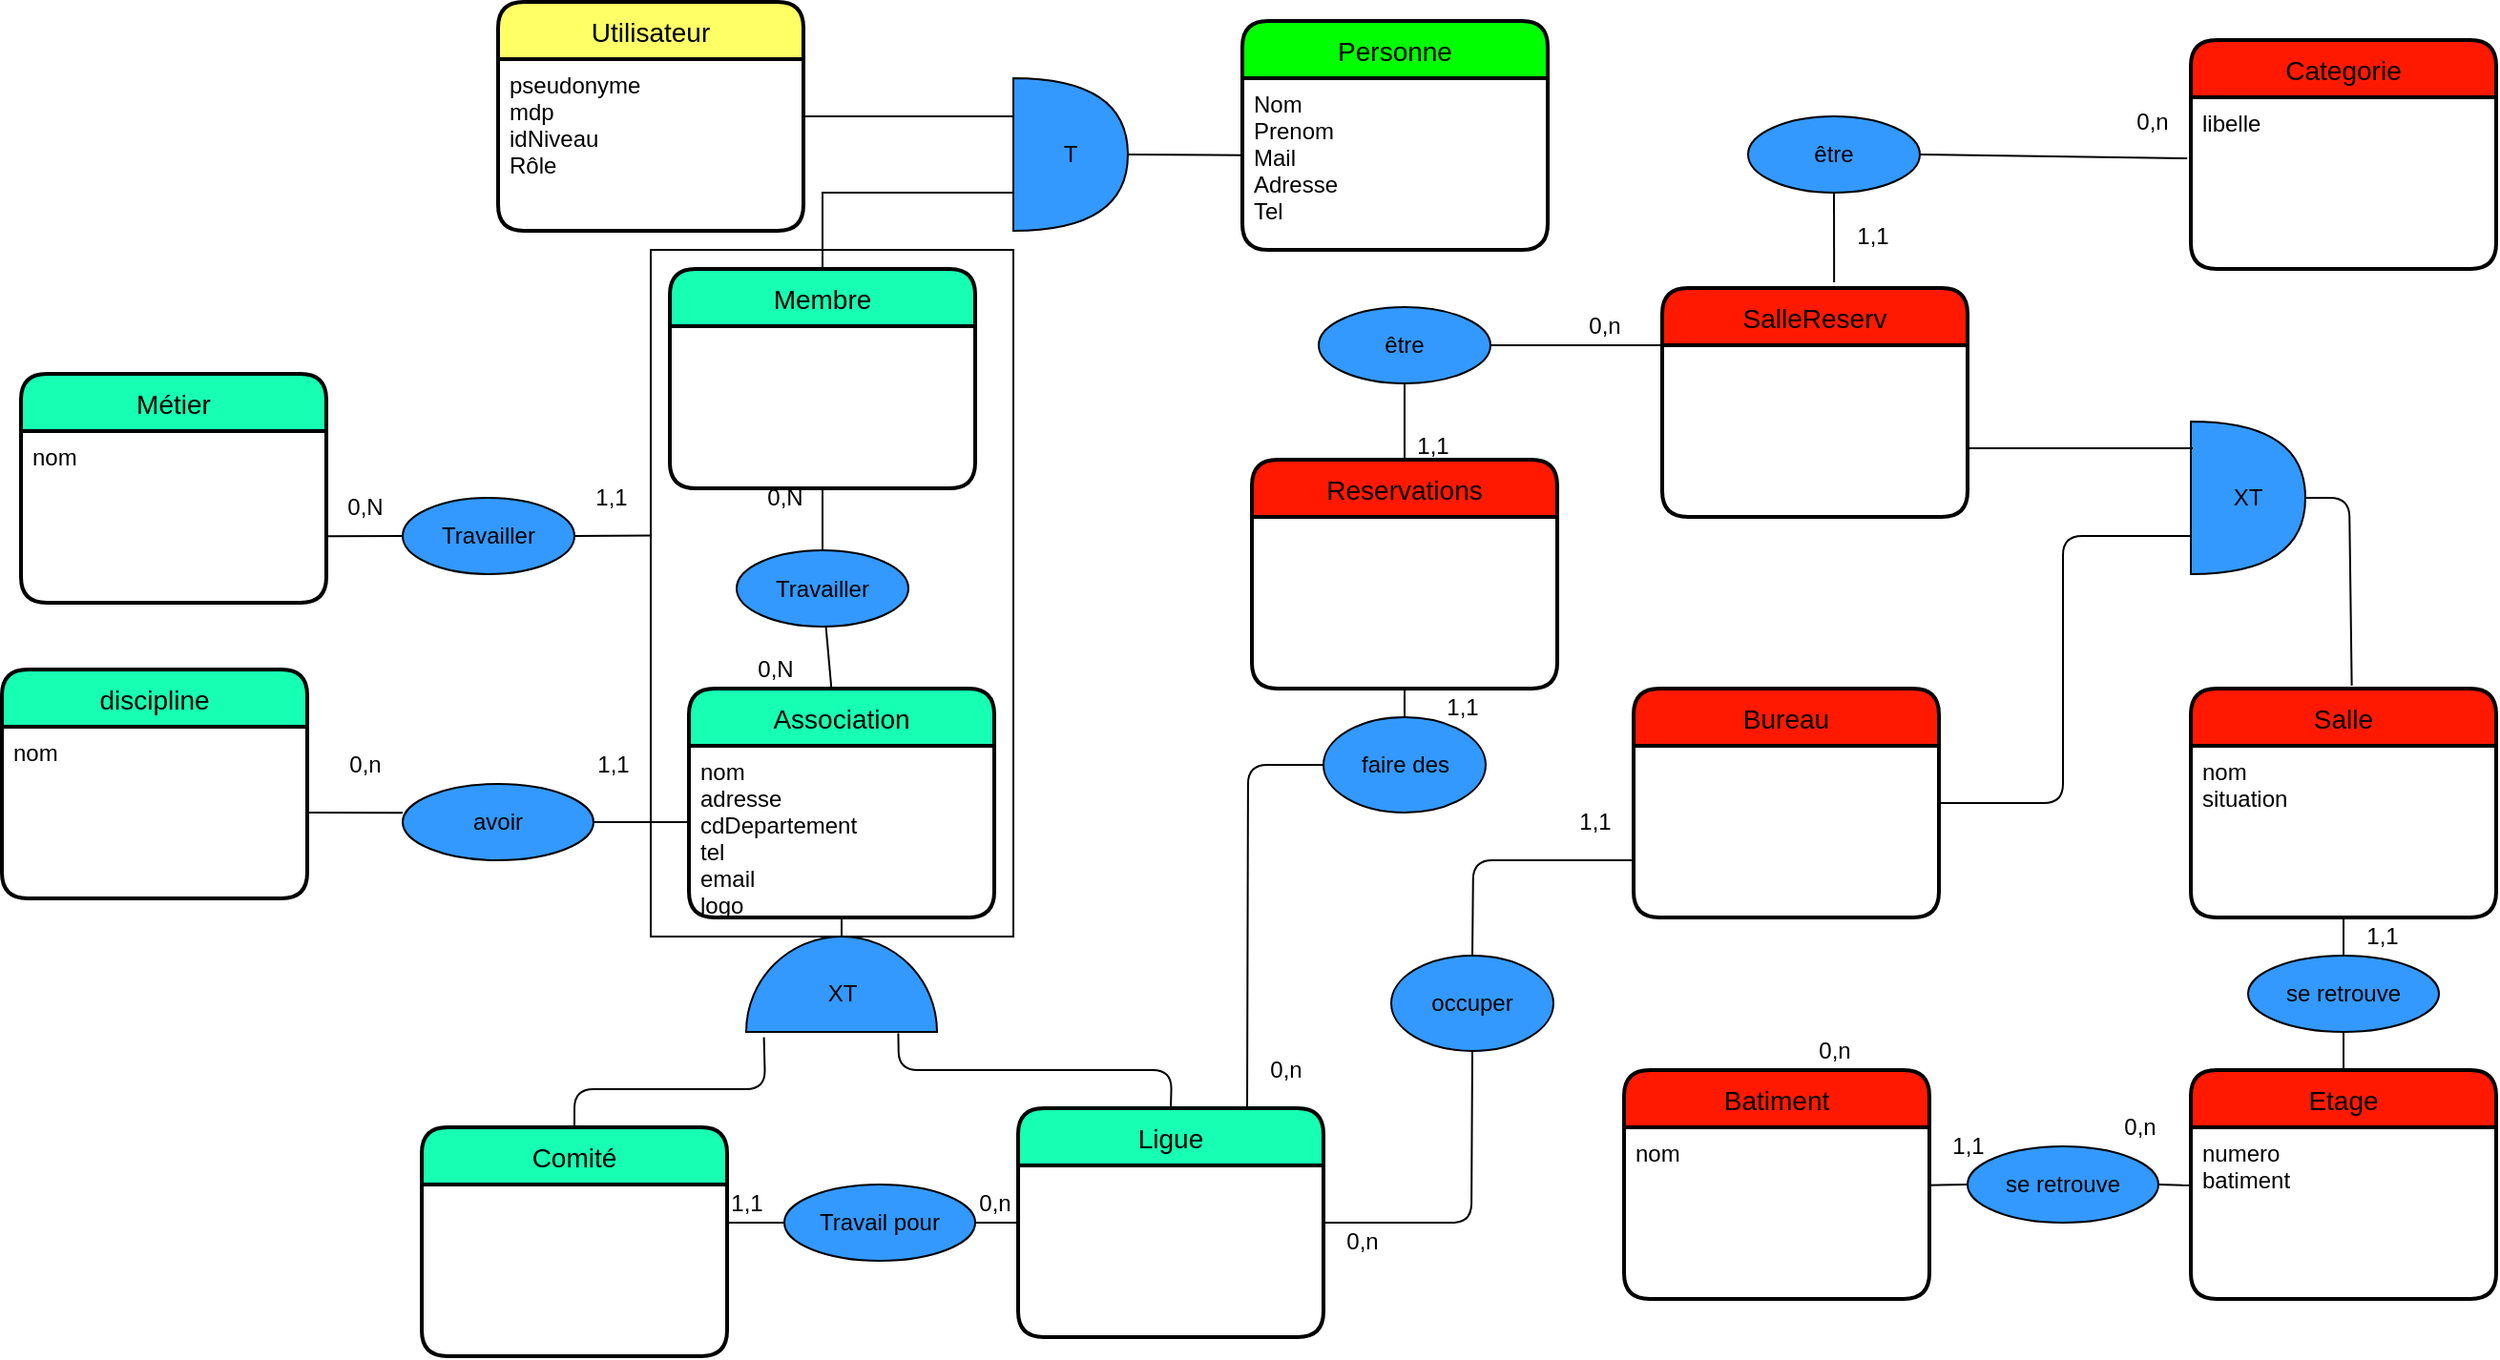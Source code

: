<mxfile version="13.10.6" type="device"><diagram id="V7n5kk11dpD78co5E3PV" name="Page-1"><mxGraphModel dx="3891" dy="2019" grid="1" gridSize="10" guides="1" tooltips="1" connect="1" arrows="1" fold="1" page="1" pageScale="1" pageWidth="827" pageHeight="1169" math="0" shadow="0"><root><mxCell id="0"/><mxCell id="1" parent="0"/><mxCell id="0eNMmCfugUSnc5xGvEBX-1" value="" style="rounded=0;whiteSpace=wrap;html=1;" parent="1" vertex="1"><mxGeometry x="-1300" width="190" height="360" as="geometry"/></mxCell><mxCell id="Yw7Gs3e8zlpv3eEvC_c4-6" value="" style="verticalLabelPosition=bottom;verticalAlign=top;html=1;shape=mxgraph.basic.half_circle;fillColor=#3399FF;rotation=-180;" parent="1" vertex="1"><mxGeometry x="-1250" y="360" width="100" height="50" as="geometry"/></mxCell><mxCell id="Yw7Gs3e8zlpv3eEvC_c4-7" value="XT" style="text;html=1;align=center;verticalAlign=middle;resizable=0;points=[];autosize=1;" parent="1" vertex="1"><mxGeometry x="-1215" y="380" width="30" height="20" as="geometry"/></mxCell><mxCell id="Yw7Gs3e8zlpv3eEvC_c4-13" value="" style="endArrow=none;html=1;exitX=0.5;exitY=0;exitDx=0;exitDy=0;entryX=0.907;entryY=-0.056;entryDx=0;entryDy=0;entryPerimeter=0;" parent="1" source="1LlbHAHdIB8N41ggIBhJ-6" target="Yw7Gs3e8zlpv3eEvC_c4-6" edge="1"><mxGeometry width="50" height="50" relative="1" as="geometry"><mxPoint x="-1200" y="540" as="sourcePoint"/><mxPoint x="-1230" y="520" as="targetPoint"/><Array as="points"><mxPoint x="-1340" y="440"/><mxPoint x="-1240" y="440"/></Array></mxGeometry></mxCell><mxCell id="Yw7Gs3e8zlpv3eEvC_c4-17" value="" style="endArrow=none;html=1;entryX=0.203;entryY=-0.014;entryDx=0;entryDy=0;entryPerimeter=0;exitX=0.5;exitY=0;exitDx=0;exitDy=0;" parent="1" source="Yw7Gs3e8zlpv3eEvC_c4-9" target="Yw7Gs3e8zlpv3eEvC_c4-6" edge="1"><mxGeometry width="50" height="50" relative="1" as="geometry"><mxPoint x="-1280" y="550" as="sourcePoint"/><mxPoint x="-1344" y="490" as="targetPoint"/><Array as="points"><mxPoint x="-1027" y="430"/><mxPoint x="-1170" y="430"/></Array></mxGeometry></mxCell><mxCell id="Yw7Gs3e8zlpv3eEvC_c4-39" value="" style="endArrow=none;html=1;exitX=1;exitY=0.5;exitDx=0;exitDy=0;" parent="1" source="Yw7Gs3e8zlpv3eEvC_c4-38" edge="1"><mxGeometry width="50" height="50" relative="1" as="geometry"><mxPoint x="-1783" y="315" as="sourcePoint"/><mxPoint x="-1280" y="300" as="targetPoint"/></mxGeometry></mxCell><mxCell id="Yw7Gs3e8zlpv3eEvC_c4-64" value="" style="endArrow=none;html=1;exitX=0.5;exitY=1;exitDx=0;exitDy=0;exitPerimeter=0;entryX=0.5;entryY=1;entryDx=0;entryDy=0;" parent="1" source="Yw7Gs3e8zlpv3eEvC_c4-6" target="Yw7Gs3e8zlpv3eEvC_c4-2" edge="1"><mxGeometry width="50" height="50" relative="1" as="geometry"><mxPoint x="-1210" y="375" as="sourcePoint"/><mxPoint x="-1200" y="350" as="targetPoint"/></mxGeometry></mxCell><mxCell id="Yw7Gs3e8zlpv3eEvC_c4-65" value="" style="endArrow=none;html=1;exitX=0.5;exitY=1;exitDx=0;exitDy=0;entryX=0.5;entryY=0;entryDx=0;entryDy=0;" parent="1" source="Yw7Gs3e8zlpv3eEvC_c4-31" target="Yw7Gs3e8zlpv3eEvC_c4-66" edge="1"><mxGeometry width="50" height="50" relative="1" as="geometry"><mxPoint x="-1289.04" y="131.96" as="sourcePoint"/><mxPoint x="-1351" y="118" as="targetPoint"/></mxGeometry></mxCell><mxCell id="Yw7Gs3e8zlpv3eEvC_c4-66" value="Travailler" style="ellipse;whiteSpace=wrap;html=1;align=center;fillColor=#3399FF;" parent="1" vertex="1"><mxGeometry x="-1255" y="157.5" width="90" height="40" as="geometry"/></mxCell><mxCell id="qmh_8KloazA1ys2tvx6o-3" value="0,N" style="text;html=1;align=center;verticalAlign=middle;resizable=0;points=[];autosize=1;" parent="1" vertex="1"><mxGeometry x="-1255" y="210" width="40" height="20" as="geometry"/></mxCell><mxCell id="qmh_8KloazA1ys2tvx6o-4" value="1,1" style="text;html=1;align=center;verticalAlign=middle;resizable=0;points=[];autosize=1;" parent="1" vertex="1"><mxGeometry x="-1340" y="260" width="40" height="20" as="geometry"/></mxCell><mxCell id="qmh_8KloazA1ys2tvx6o-5" value="0,n" style="text;html=1;align=center;verticalAlign=middle;resizable=0;points=[];autosize=1;" parent="1" vertex="1"><mxGeometry x="-1470" y="260" width="40" height="20" as="geometry"/></mxCell><mxCell id="Yw7Gs3e8zlpv3eEvC_c4-38" value="avoir" style="ellipse;whiteSpace=wrap;html=1;align=center;fillColor=#3399FF;" parent="1" vertex="1"><mxGeometry x="-1430" y="280" width="100" height="40" as="geometry"/></mxCell><mxCell id="qmh_8KloazA1ys2tvx6o-6" value="" style="endArrow=none;html=1;exitX=1;exitY=0.5;exitDx=0;exitDy=0;entryX=0;entryY=0.378;entryDx=0;entryDy=0;entryPerimeter=0;" parent="1" source="Yw7Gs3e8zlpv3eEvC_c4-29" target="Yw7Gs3e8zlpv3eEvC_c4-38" edge="1"><mxGeometry width="50" height="50" relative="1" as="geometry"><mxPoint x="-1480" y="295" as="sourcePoint"/><mxPoint x="-1280" y="294.02" as="targetPoint"/></mxGeometry></mxCell><mxCell id="qmh_8KloazA1ys2tvx6o-2" value="0,N" style="text;html=1;align=center;verticalAlign=middle;resizable=0;points=[];autosize=1;" parent="1" vertex="1"><mxGeometry x="-1310" y="130" width="160" as="geometry"/></mxCell><mxCell id="Yw7Gs3e8zlpv3eEvC_c4-28" value="discipline" style="swimlane;childLayout=stackLayout;horizontal=1;startSize=30;horizontalStack=0;rounded=1;fontSize=14;fontStyle=0;strokeWidth=2;resizeParent=0;resizeLast=1;shadow=0;dashed=0;align=center;fillColor=#17FFB2;" parent="1" vertex="1"><mxGeometry x="-1640" y="220" width="160" height="120" as="geometry"/></mxCell><mxCell id="Yw7Gs3e8zlpv3eEvC_c4-29" value="nom" style="align=left;strokeColor=none;fillColor=none;spacingLeft=4;fontSize=12;verticalAlign=top;resizable=0;rotatable=0;part=1;" parent="Yw7Gs3e8zlpv3eEvC_c4-28" vertex="1"><mxGeometry y="30" width="160" height="90" as="geometry"/></mxCell><mxCell id="qmh_8KloazA1ys2tvx6o-23" value="" style="endArrow=none;html=1;entryX=0.5;entryY=1;entryDx=0;entryDy=0;exitX=0.5;exitY=0;exitDx=0;exitDy=0;" parent="1" source="qmh_8KloazA1ys2tvx6o-25" target="qmh_8KloazA1ys2tvx6o-11" edge="1"><mxGeometry width="50" height="50" relative="1" as="geometry"><mxPoint x="-1090" y="400" as="sourcePoint"/><mxPoint x="-1040" y="350" as="targetPoint"/></mxGeometry></mxCell><mxCell id="qmh_8KloazA1ys2tvx6o-10" value="Salle" style="swimlane;childLayout=stackLayout;horizontal=1;startSize=30;horizontalStack=0;rounded=1;fontSize=14;fontStyle=0;strokeWidth=2;resizeParent=0;resizeLast=1;shadow=0;dashed=0;align=center;fillColor=#FF1900;" parent="1" vertex="1"><mxGeometry x="-493" y="230" width="160" height="120" as="geometry"/></mxCell><mxCell id="qmh_8KloazA1ys2tvx6o-11" value="nom&#xA;situation&#xA;" style="align=left;strokeColor=none;fillColor=none;spacingLeft=4;fontSize=12;verticalAlign=top;resizable=0;rotatable=0;part=1;" parent="qmh_8KloazA1ys2tvx6o-10" vertex="1"><mxGeometry y="30" width="160" height="90" as="geometry"/></mxCell><mxCell id="qmh_8KloazA1ys2tvx6o-14" value="Batiment" style="swimlane;childLayout=stackLayout;horizontal=1;startSize=30;horizontalStack=0;rounded=1;fontSize=14;fontStyle=0;strokeWidth=2;resizeParent=0;resizeLast=1;shadow=0;dashed=0;align=center;fillColor=#FF1900;" parent="1" vertex="1"><mxGeometry x="-790" y="430" width="160" height="120" as="geometry"/></mxCell><mxCell id="qmh_8KloazA1ys2tvx6o-15" value="nom" style="align=left;strokeColor=none;fillColor=none;spacingLeft=4;fontSize=12;verticalAlign=top;resizable=0;rotatable=0;part=1;" parent="qmh_8KloazA1ys2tvx6o-14" vertex="1"><mxGeometry y="30" width="160" height="90" as="geometry"/></mxCell><mxCell id="qmh_8KloazA1ys2tvx6o-34" value="1,1" style="text;html=1;align=center;verticalAlign=middle;resizable=0;points=[];autosize=1;" parent="1" vertex="1"><mxGeometry x="-413" y="350" width="40" height="20" as="geometry"/></mxCell><mxCell id="qmh_8KloazA1ys2tvx6o-35" value="0,n" style="text;html=1;align=center;verticalAlign=middle;resizable=0;points=[];autosize=1;" parent="1" vertex="1"><mxGeometry x="-700" y="410" width="40" height="20" as="geometry"/></mxCell><mxCell id="qmh_8KloazA1ys2tvx6o-36" value="1,1" style="text;html=1;align=center;verticalAlign=middle;resizable=0;points=[];autosize=1;" parent="1" vertex="1"><mxGeometry x="-630" y="460" width="40" height="20" as="geometry"/></mxCell><mxCell id="qmh_8KloazA1ys2tvx6o-37" value="0,n" style="text;html=1;align=center;verticalAlign=middle;resizable=0;points=[];autosize=1;" parent="1" vertex="1"><mxGeometry x="-540" y="450" width="40" height="20" as="geometry"/></mxCell><mxCell id="1LlbHAHdIB8N41ggIBhJ-3" value="" style="endArrow=none;html=1;exitX=0;exitY=0.5;exitDx=0;exitDy=0;entryX=1;entryY=0.612;entryDx=0;entryDy=0;entryPerimeter=0;" parent="1" source="1pKwUSqGBoien2G26v-j-2" target="1LlbHAHdIB8N41ggIBhJ-2" edge="1"><mxGeometry width="50" height="50" relative="1" as="geometry"><mxPoint x="-1320" y="420" as="sourcePoint"/><mxPoint x="-1270" y="370" as="targetPoint"/></mxGeometry></mxCell><mxCell id="1LlbHAHdIB8N41ggIBhJ-4" value="0,N" style="text;html=1;align=center;verticalAlign=middle;resizable=0;points=[];autosize=1;" parent="1" vertex="1"><mxGeometry x="-1470" y="125" width="40" height="20" as="geometry"/></mxCell><mxCell id="1LlbHAHdIB8N41ggIBhJ-5" value="" style="endArrow=none;html=1;" parent="1" source="Yw7Gs3e8zlpv3eEvC_c4-1" target="Yw7Gs3e8zlpv3eEvC_c4-66" edge="1"><mxGeometry width="50" height="50" relative="1" as="geometry"><mxPoint x="-1270" y="370" as="sourcePoint"/><mxPoint x="-1220" y="320" as="targetPoint"/></mxGeometry></mxCell><mxCell id="qmh_8KloazA1ys2tvx6o-12" value="Etage" style="swimlane;childLayout=stackLayout;horizontal=1;startSize=30;horizontalStack=0;rounded=1;fontSize=14;fontStyle=0;strokeWidth=2;resizeParent=0;resizeLast=1;shadow=0;dashed=0;align=center;fillColor=#FF1900;" parent="1" vertex="1"><mxGeometry x="-493" y="430" width="160" height="120" as="geometry"/></mxCell><mxCell id="qmh_8KloazA1ys2tvx6o-13" value="numero&#xA;batiment&#xA;" style="align=left;strokeColor=none;fillColor=none;spacingLeft=4;fontSize=12;verticalAlign=top;resizable=0;rotatable=0;part=1;" parent="qmh_8KloazA1ys2tvx6o-12" vertex="1"><mxGeometry y="30" width="160" height="90" as="geometry"/></mxCell><mxCell id="Yw7Gs3e8zlpv3eEvC_c4-1" value="Association" style="swimlane;childLayout=stackLayout;horizontal=1;startSize=30;horizontalStack=0;rounded=1;fontSize=14;fontStyle=0;strokeWidth=2;resizeParent=0;resizeLast=1;shadow=0;dashed=0;align=center;fillColor=#17FFB2;" parent="1" vertex="1"><mxGeometry x="-1280" y="230" width="160" height="120" as="geometry"><mxRectangle x="-1070" y="340" width="100" height="30" as="alternateBounds"/></mxGeometry></mxCell><mxCell id="Yw7Gs3e8zlpv3eEvC_c4-2" value="nom&#xA;adresse&#xA;cdDepartement&#xA;tel&#xA;email&#xA;logo&#xA;" style="align=left;strokeColor=none;fillColor=none;spacingLeft=4;fontSize=12;verticalAlign=top;resizable=0;rotatable=0;part=1;" parent="Yw7Gs3e8zlpv3eEvC_c4-1" vertex="1"><mxGeometry y="30" width="160" height="90" as="geometry"/></mxCell><mxCell id="1LlbHAHdIB8N41ggIBhJ-1" value="Métier" style="swimlane;childLayout=stackLayout;horizontal=1;startSize=30;horizontalStack=0;rounded=1;fontSize=14;fontStyle=0;strokeWidth=2;resizeParent=0;resizeLast=1;shadow=0;dashed=0;align=center;fillColor=#17FFB2;" parent="1" vertex="1"><mxGeometry x="-1630" y="65" width="160" height="120" as="geometry"/></mxCell><mxCell id="1LlbHAHdIB8N41ggIBhJ-2" value="nom" style="align=left;strokeColor=none;fillColor=none;spacingLeft=4;fontSize=12;verticalAlign=top;resizable=0;rotatable=0;part=1;" parent="1LlbHAHdIB8N41ggIBhJ-1" vertex="1"><mxGeometry y="30" width="160" height="90" as="geometry"/></mxCell><mxCell id="1dx14ooPHZ0PgVl7a9QO-11" value="T" style="shape=or;whiteSpace=wrap;html=1;fillColor=#3399FF;rotation=0;" parent="1" vertex="1"><mxGeometry x="-1110" y="-90" width="60" height="80" as="geometry"/></mxCell><mxCell id="1dx14ooPHZ0PgVl7a9QO-21" value="" style="endArrow=none;html=1;rounded=0;entryX=0;entryY=0.25;entryDx=0;entryDy=0;entryPerimeter=0;" parent="1" target="1dx14ooPHZ0PgVl7a9QO-11" edge="1"><mxGeometry relative="1" as="geometry"><mxPoint x="-1219" y="-70" as="sourcePoint"/><mxPoint x="-1430" y="-235" as="targetPoint"/><Array as="points"/></mxGeometry></mxCell><mxCell id="1dx14ooPHZ0PgVl7a9QO-22" value="" style="endArrow=none;html=1;rounded=0;exitX=0;exitY=0.75;exitDx=0;exitDy=0;exitPerimeter=0;entryX=0.5;entryY=0;entryDx=0;entryDy=0;" parent="1" source="1dx14ooPHZ0PgVl7a9QO-11" target="Yw7Gs3e8zlpv3eEvC_c4-31" edge="1"><mxGeometry relative="1" as="geometry"><mxPoint x="-1370" y="-40" as="sourcePoint"/><mxPoint x="-1210" y="-40" as="targetPoint"/><Array as="points"><mxPoint x="-1210" y="-30"/></Array></mxGeometry></mxCell><mxCell id="1dx14ooPHZ0PgVl7a9QO-23" value="" style="endArrow=none;html=1;rounded=0;exitX=1;exitY=0.5;exitDx=0;exitDy=0;exitPerimeter=0;entryX=0;entryY=0.448;entryDx=0;entryDy=0;entryPerimeter=0;" parent="1" source="1dx14ooPHZ0PgVl7a9QO-11" target="1dx14ooPHZ0PgVl7a9QO-20" edge="1"><mxGeometry relative="1" as="geometry"><mxPoint x="-1370" y="-40" as="sourcePoint"/><mxPoint x="-980" y="-50" as="targetPoint"/></mxGeometry></mxCell><mxCell id="1LlbHAHdIB8N41ggIBhJ-6" value="Comité" style="swimlane;childLayout=stackLayout;horizontal=1;startSize=30;horizontalStack=0;rounded=1;fontSize=14;fontStyle=0;strokeWidth=2;resizeParent=0;resizeLast=1;shadow=0;dashed=0;align=center;fillColor=#17FFB2;" parent="1" vertex="1"><mxGeometry x="-1420" y="460" width="160" height="120" as="geometry"/></mxCell><mxCell id="1dx14ooPHZ0PgVl7a9QO-24" value="" style="endArrow=none;html=1;rounded=0;entryX=0;entryY=0.5;entryDx=0;entryDy=0;" parent="1" edge="1" target="Yw7Gs3e8zlpv3eEvC_c4-9"><mxGeometry relative="1" as="geometry"><mxPoint x="-1260" y="510" as="sourcePoint"/><mxPoint x="-1100" y="512.5" as="targetPoint"/></mxGeometry></mxCell><mxCell id="1dx14ooPHZ0PgVl7a9QO-25" value="Travail pour" style="ellipse;whiteSpace=wrap;html=1;align=center;fillColor=#3399FF;" parent="1" vertex="1"><mxGeometry x="-1230" y="490" width="100" height="40" as="geometry"/></mxCell><mxCell id="Yw7Gs3e8zlpv3eEvC_c4-9" value="Ligue" style="swimlane;childLayout=stackLayout;horizontal=1;startSize=30;horizontalStack=0;rounded=1;fontSize=14;fontStyle=0;strokeWidth=2;resizeParent=0;resizeLast=1;shadow=0;dashed=0;align=center;fillColor=#17FFB2;" parent="1" vertex="1"><mxGeometry x="-1107.5" y="450" width="160" height="120" as="geometry"/></mxCell><mxCell id="1dx14ooPHZ0PgVl7a9QO-26" value="1,1" style="text;html=1;align=center;verticalAlign=middle;resizable=0;points=[];autosize=1;" parent="1" vertex="1"><mxGeometry x="-1270" y="490" width="40" height="20" as="geometry"/></mxCell><mxCell id="1dx14ooPHZ0PgVl7a9QO-27" value="0,n" style="text;html=1;align=center;verticalAlign=middle;resizable=0;points=[];autosize=1;" parent="1" vertex="1"><mxGeometry x="-1140" y="490" width="40" height="20" as="geometry"/></mxCell><mxCell id="riGCM--_QY3GAzfJet3a-3" value="Utilisateur" style="swimlane;childLayout=stackLayout;horizontal=1;startSize=30;horizontalStack=0;rounded=1;fontSize=14;fontStyle=0;strokeWidth=2;resizeParent=0;resizeLast=1;shadow=0;dashed=0;align=center;fillColor=#FFFF66;" parent="1" vertex="1"><mxGeometry x="-1380" y="-130" width="160" height="120" as="geometry"/></mxCell><mxCell id="riGCM--_QY3GAzfJet3a-4" value="pseudonyme&#xA;mdp&#xA;idNiveau&#xA;Rôle&#xA;" style="align=left;strokeColor=none;fillColor=none;spacingLeft=4;fontSize=12;verticalAlign=top;resizable=0;rotatable=0;part=1;" parent="riGCM--_QY3GAzfJet3a-3" vertex="1"><mxGeometry y="30" width="160" height="90" as="geometry"/></mxCell><mxCell id="1dx14ooPHZ0PgVl7a9QO-19" value="Personne" style="swimlane;childLayout=stackLayout;horizontal=1;startSize=30;horizontalStack=0;rounded=1;fontSize=14;fontStyle=0;strokeWidth=2;resizeParent=0;resizeLast=1;shadow=0;dashed=0;align=center;fillColor=#00FF00;" parent="1" vertex="1"><mxGeometry x="-990" y="-120" width="160" height="120" as="geometry"/></mxCell><mxCell id="1dx14ooPHZ0PgVl7a9QO-20" value="Nom&#xA;Prenom&#xA;Mail&#xA;Adresse&#xA;Tel&#xA;" style="align=left;strokeColor=none;fillColor=none;spacingLeft=4;fontSize=12;verticalAlign=top;resizable=0;rotatable=0;part=1;" parent="1dx14ooPHZ0PgVl7a9QO-19" vertex="1"><mxGeometry y="30" width="160" height="90" as="geometry"/></mxCell><mxCell id="Yw7Gs3e8zlpv3eEvC_c4-31" value="Membre" style="swimlane;childLayout=stackLayout;horizontal=1;startSize=30;horizontalStack=0;rounded=1;fontSize=14;fontStyle=0;strokeWidth=2;resizeParent=0;resizeLast=1;shadow=0;dashed=0;align=center;fillColor=#17FFB2;" parent="1" vertex="1"><mxGeometry x="-1290" y="10" width="160" height="115" as="geometry"/></mxCell><mxCell id="1pKwUSqGBoien2G26v-j-2" value="Travailler" style="ellipse;whiteSpace=wrap;html=1;align=center;fillColor=#3399FF;" parent="1" vertex="1"><mxGeometry x="-1430" y="130" width="90" height="40" as="geometry"/></mxCell><mxCell id="1pKwUSqGBoien2G26v-j-3" value="1,1" style="text;html=1;align=center;verticalAlign=middle;resizable=0;points=[];autosize=1;" parent="1" vertex="1"><mxGeometry x="-1341" y="120" width="40" height="20" as="geometry"/></mxCell><mxCell id="1pKwUSqGBoien2G26v-j-4" value="" style="endArrow=none;html=1;exitX=1;exitY=0.5;exitDx=0;exitDy=0;entryX=0.003;entryY=0.416;entryDx=0;entryDy=0;entryPerimeter=0;" parent="1" source="1pKwUSqGBoien2G26v-j-2" target="0eNMmCfugUSnc5xGvEBX-1" edge="1"><mxGeometry width="50" height="50" relative="1" as="geometry"><mxPoint x="-1420" y="160" as="sourcePoint"/><mxPoint x="-1457.92" y="164.04" as="targetPoint"/></mxGeometry></mxCell><mxCell id="qmh_8KloazA1ys2tvx6o-26" value="se retrouve" style="ellipse;whiteSpace=wrap;html=1;align=center;fillColor=#3399FF;" parent="1" vertex="1"><mxGeometry x="-610" y="470" width="100" height="40" as="geometry"/></mxCell><mxCell id="St9jToCvtXJKzPoHR6Xf-1" value="" style="endArrow=none;html=1;exitX=0.996;exitY=0.338;exitDx=0;exitDy=0;entryX=0;entryY=0.5;entryDx=0;entryDy=0;exitPerimeter=0;" parent="1" source="qmh_8KloazA1ys2tvx6o-15" target="qmh_8KloazA1ys2tvx6o-26" edge="1"><mxGeometry width="50" height="50" relative="1" as="geometry"><mxPoint x="-500" y="482.5" as="sourcePoint"/><mxPoint x="-630" y="482.5" as="targetPoint"/></mxGeometry></mxCell><mxCell id="St9jToCvtXJKzPoHR6Xf-2" value="" style="shape=or;whiteSpace=wrap;html=1;fillColor=#3399FF;rotation=0;" parent="1" vertex="1"><mxGeometry x="-493" y="90" width="60" height="80" as="geometry"/></mxCell><mxCell id="St9jToCvtXJKzPoHR6Xf-3" value="XT" style="text;html=1;strokeColor=none;fillColor=none;align=center;verticalAlign=middle;whiteSpace=wrap;rounded=0;" parent="1" vertex="1"><mxGeometry x="-483" y="120" width="40" height="20" as="geometry"/></mxCell><mxCell id="St9jToCvtXJKzPoHR6Xf-4" value="" style="endArrow=none;html=1;entryX=1;entryY=0.5;entryDx=0;entryDy=0;entryPerimeter=0;exitX=0.527;exitY=-0.013;exitDx=0;exitDy=0;exitPerimeter=0;" parent="1" source="qmh_8KloazA1ys2tvx6o-10" target="St9jToCvtXJKzPoHR6Xf-2" edge="1"><mxGeometry width="50" height="50" relative="1" as="geometry"><mxPoint x="-770" y="330" as="sourcePoint"/><mxPoint x="-720" y="280" as="targetPoint"/><Array as="points"><mxPoint x="-410" y="130"/></Array></mxGeometry></mxCell><mxCell id="St9jToCvtXJKzPoHR6Xf-5" value="SalleReserv" style="swimlane;childLayout=stackLayout;horizontal=1;startSize=30;horizontalStack=0;rounded=1;fontSize=14;fontStyle=0;strokeWidth=2;resizeParent=0;resizeLast=1;shadow=0;dashed=0;align=center;fillColor=#FF1900;" parent="1" vertex="1"><mxGeometry x="-770" y="20" width="160" height="120" as="geometry"/></mxCell><mxCell id="qmh_8KloazA1ys2tvx6o-25" value="se retrouve" style="ellipse;whiteSpace=wrap;html=1;align=center;fillColor=#3399FF;" parent="1" vertex="1"><mxGeometry x="-463" y="370" width="100" height="40" as="geometry"/></mxCell><mxCell id="St9jToCvtXJKzPoHR6Xf-7" value="" style="endArrow=none;html=1;entryX=0.5;entryY=1;entryDx=0;entryDy=0;exitX=0.5;exitY=0;exitDx=0;exitDy=0;" parent="1" source="qmh_8KloazA1ys2tvx6o-12" target="qmh_8KloazA1ys2tvx6o-25" edge="1"><mxGeometry width="50" height="50" relative="1" as="geometry"><mxPoint x="-413" y="430" as="sourcePoint"/><mxPoint x="-413" y="350" as="targetPoint"/></mxGeometry></mxCell><mxCell id="St9jToCvtXJKzPoHR6Xf-8" value="" style="endArrow=none;html=1;exitX=1;exitY=0.5;exitDx=0;exitDy=0;entryX=-0.006;entryY=0.338;entryDx=0;entryDy=0;entryPerimeter=0;" parent="1" source="qmh_8KloazA1ys2tvx6o-26" target="qmh_8KloazA1ys2tvx6o-13" edge="1"><mxGeometry width="50" height="50" relative="1" as="geometry"><mxPoint x="-870" y="400" as="sourcePoint"/><mxPoint x="-820" y="350" as="targetPoint"/></mxGeometry></mxCell><mxCell id="St9jToCvtXJKzPoHR6Xf-9" value="" style="endArrow=none;html=1;entryX=0.017;entryY=0.175;entryDx=0;entryDy=0;entryPerimeter=0;" parent="1" target="St9jToCvtXJKzPoHR6Xf-2" edge="1"><mxGeometry width="50" height="50" relative="1" as="geometry"><mxPoint x="-610" y="104" as="sourcePoint"/><mxPoint x="-820" y="140" as="targetPoint"/></mxGeometry></mxCell><mxCell id="St9jToCvtXJKzPoHR6Xf-10" value="Bureau" style="swimlane;childLayout=stackLayout;horizontal=1;startSize=30;horizontalStack=0;rounded=1;fontSize=14;fontStyle=0;strokeWidth=2;resizeParent=0;resizeLast=1;shadow=0;dashed=0;align=center;fillColor=#FF1900;" parent="1" vertex="1"><mxGeometry x="-785" y="230" width="160" height="120" as="geometry"/></mxCell><mxCell id="St9jToCvtXJKzPoHR6Xf-11" value="" style="endArrow=none;html=1;entryX=0;entryY=0.75;entryDx=0;entryDy=0;entryPerimeter=0;exitX=1;exitY=0.5;exitDx=0;exitDy=0;" parent="1" source="St9jToCvtXJKzPoHR6Xf-10" target="St9jToCvtXJKzPoHR6Xf-2" edge="1"><mxGeometry width="50" height="50" relative="1" as="geometry"><mxPoint x="-870" y="280" as="sourcePoint"/><mxPoint x="-820" y="230" as="targetPoint"/><Array as="points"><mxPoint x="-560" y="290"/><mxPoint x="-560" y="150"/></Array></mxGeometry></mxCell><mxCell id="St9jToCvtXJKzPoHR6Xf-13" value="Reservations" style="swimlane;childLayout=stackLayout;horizontal=1;startSize=30;horizontalStack=0;rounded=1;fontSize=14;fontStyle=0;strokeWidth=2;resizeParent=0;resizeLast=1;shadow=0;dashed=0;align=center;fillColor=#FF1900;" parent="1" vertex="1"><mxGeometry x="-985" y="110" width="160" height="120" as="geometry"/></mxCell><mxCell id="St9jToCvtXJKzPoHR6Xf-15" value="être" style="ellipse;whiteSpace=wrap;html=1;align=center;fillColor=#3399FF;" parent="1" vertex="1"><mxGeometry x="-950" y="30" width="90" height="40" as="geometry"/></mxCell><mxCell id="St9jToCvtXJKzPoHR6Xf-17" value="" style="endArrow=none;html=1;entryX=0;entryY=0.25;entryDx=0;entryDy=0;exitX=1;exitY=0.5;exitDx=0;exitDy=0;" parent="1" source="St9jToCvtXJKzPoHR6Xf-15" target="St9jToCvtXJKzPoHR6Xf-5" edge="1"><mxGeometry width="50" height="50" relative="1" as="geometry"><mxPoint x="-770" y="280" as="sourcePoint"/><mxPoint x="-720" y="230" as="targetPoint"/></mxGeometry></mxCell><mxCell id="St9jToCvtXJKzPoHR6Xf-19" value="" style="endArrow=none;html=1;entryX=0.5;entryY=0;entryDx=0;entryDy=0;exitX=0.5;exitY=1;exitDx=0;exitDy=0;" parent="1" source="St9jToCvtXJKzPoHR6Xf-15" target="St9jToCvtXJKzPoHR6Xf-13" edge="1"><mxGeometry width="50" height="50" relative="1" as="geometry"><mxPoint x="-850" y="60" as="sourcePoint"/><mxPoint x="-760" y="60" as="targetPoint"/></mxGeometry></mxCell><mxCell id="St9jToCvtXJKzPoHR6Xf-20" value="0,n" style="text;html=1;strokeColor=none;fillColor=none;align=center;verticalAlign=middle;whiteSpace=wrap;rounded=0;" parent="1" vertex="1"><mxGeometry x="-820" y="30" width="40" height="20" as="geometry"/></mxCell><mxCell id="St9jToCvtXJKzPoHR6Xf-21" value="&lt;div&gt;1,1&lt;/div&gt;&lt;div&gt;&lt;br&gt;&lt;/div&gt;" style="text;html=1;strokeColor=none;fillColor=none;align=center;verticalAlign=middle;whiteSpace=wrap;rounded=0;" parent="1" vertex="1"><mxGeometry x="-910" y="100" width="40" height="20" as="geometry"/></mxCell><mxCell id="St9jToCvtXJKzPoHR6Xf-22" value="faire des" style="ellipse;whiteSpace=wrap;html=1;fillColor=#3399FF;" parent="1" vertex="1"><mxGeometry x="-947.5" y="245" width="85" height="50" as="geometry"/></mxCell><mxCell id="St9jToCvtXJKzPoHR6Xf-23" value="" style="endArrow=none;html=1;entryX=0.5;entryY=1;entryDx=0;entryDy=0;exitX=0.5;exitY=0;exitDx=0;exitDy=0;" parent="1" source="St9jToCvtXJKzPoHR6Xf-22" target="St9jToCvtXJKzPoHR6Xf-13" edge="1"><mxGeometry width="50" height="50" relative="1" as="geometry"><mxPoint x="-770" y="330" as="sourcePoint"/><mxPoint x="-720" y="280" as="targetPoint"/></mxGeometry></mxCell><mxCell id="St9jToCvtXJKzPoHR6Xf-24" value="" style="endArrow=none;html=1;exitX=0;exitY=0.5;exitDx=0;exitDy=0;entryX=0.75;entryY=0;entryDx=0;entryDy=0;" parent="1" source="St9jToCvtXJKzPoHR6Xf-22" edge="1" target="Yw7Gs3e8zlpv3eEvC_c4-9"><mxGeometry width="50" height="50" relative="1" as="geometry"><mxPoint x="-895" y="265" as="sourcePoint"/><mxPoint x="-1119" y="270" as="targetPoint"/><Array as="points"><mxPoint x="-987" y="270"/></Array></mxGeometry></mxCell><mxCell id="St9jToCvtXJKzPoHR6Xf-26" value="occuper" style="ellipse;whiteSpace=wrap;html=1;fillColor=#3399FF;" parent="1" vertex="1"><mxGeometry x="-912" y="370" width="85" height="50" as="geometry"/></mxCell><mxCell id="St9jToCvtXJKzPoHR6Xf-27" value="" style="endArrow=none;html=1;entryX=0.5;entryY=0;entryDx=0;entryDy=0;exitX=0;exitY=0.75;exitDx=0;exitDy=0;" parent="1" source="St9jToCvtXJKzPoHR6Xf-10" target="St9jToCvtXJKzPoHR6Xf-26" edge="1"><mxGeometry width="50" height="50" relative="1" as="geometry"><mxPoint x="-770" y="320" as="sourcePoint"/><mxPoint x="-1119.04" y="322.01" as="targetPoint"/><Array as="points"><mxPoint x="-869" y="320"/></Array></mxGeometry></mxCell><mxCell id="St9jToCvtXJKzPoHR6Xf-28" value="0,n" style="text;html=1;strokeColor=none;fillColor=none;align=center;verticalAlign=middle;whiteSpace=wrap;rounded=0;" parent="1" vertex="1"><mxGeometry x="-947.5" y="510" width="40" height="20" as="geometry"/></mxCell><mxCell id="St9jToCvtXJKzPoHR6Xf-29" value="1,1" style="text;html=1;align=center;verticalAlign=middle;resizable=0;points=[];autosize=1;" parent="1" vertex="1"><mxGeometry x="-890" y="230" width="30" height="20" as="geometry"/></mxCell><mxCell id="St9jToCvtXJKzPoHR6Xf-30" value="1,1" style="text;html=1;strokeColor=none;fillColor=none;align=center;verticalAlign=middle;whiteSpace=wrap;rounded=0;" parent="1" vertex="1"><mxGeometry x="-825" y="290" width="40" height="20" as="geometry"/></mxCell><mxCell id="St9jToCvtXJKzPoHR6Xf-31" value="0,n" style="text;html=1;strokeColor=none;fillColor=none;align=center;verticalAlign=middle;whiteSpace=wrap;rounded=0;" parent="1" vertex="1"><mxGeometry x="-987.5" y="420" width="40" height="20" as="geometry"/></mxCell><mxCell id="St9jToCvtXJKzPoHR6Xf-37" value="Categorie" style="swimlane;childLayout=stackLayout;horizontal=1;startSize=30;horizontalStack=0;rounded=1;fontSize=14;fontStyle=0;strokeWidth=2;resizeParent=0;resizeLast=1;shadow=0;dashed=0;align=center;fillColor=#FF1900;" parent="1" vertex="1"><mxGeometry x="-493" y="-110" width="160" height="120" as="geometry"/></mxCell><mxCell id="St9jToCvtXJKzPoHR6Xf-38" value="libelle" style="align=left;strokeColor=none;fillColor=none;spacingLeft=4;fontSize=12;verticalAlign=top;resizable=0;rotatable=0;part=1;" parent="St9jToCvtXJKzPoHR6Xf-37" vertex="1"><mxGeometry y="30" width="160" height="90" as="geometry"/></mxCell><mxCell id="St9jToCvtXJKzPoHR6Xf-39" value="être" style="ellipse;whiteSpace=wrap;html=1;align=center;fillColor=#3399FF;" parent="1" vertex="1"><mxGeometry x="-725" y="-70" width="90" height="40" as="geometry"/></mxCell><mxCell id="St9jToCvtXJKzPoHR6Xf-40" value="" style="endArrow=none;html=1;entryX=-0.012;entryY=0.356;entryDx=0;entryDy=0;exitX=1;exitY=0.5;exitDx=0;exitDy=0;entryPerimeter=0;" parent="1" source="St9jToCvtXJKzPoHR6Xf-39" target="St9jToCvtXJKzPoHR6Xf-38" edge="1"><mxGeometry width="50" height="50" relative="1" as="geometry"><mxPoint x="-770" y="160" as="sourcePoint"/><mxPoint x="-720" y="110" as="targetPoint"/></mxGeometry></mxCell><mxCell id="St9jToCvtXJKzPoHR6Xf-41" value="" style="endArrow=none;html=1;entryX=0.563;entryY=-0.025;entryDx=0;entryDy=0;exitX=0.5;exitY=1;exitDx=0;exitDy=0;entryPerimeter=0;" parent="1" source="St9jToCvtXJKzPoHR6Xf-39" target="St9jToCvtXJKzPoHR6Xf-5" edge="1"><mxGeometry width="50" height="50" relative="1" as="geometry"><mxPoint x="-625" y="-40" as="sourcePoint"/><mxPoint x="-484.92" y="-37.96" as="targetPoint"/></mxGeometry></mxCell><mxCell id="St9jToCvtXJKzPoHR6Xf-42" value="&lt;div&gt;0,n&lt;/div&gt;&lt;div&gt;&lt;br&gt;&lt;/div&gt;" style="text;html=1;strokeColor=none;fillColor=none;align=center;verticalAlign=middle;whiteSpace=wrap;rounded=0;" parent="1" vertex="1"><mxGeometry x="-533" y="-70" width="40" height="20" as="geometry"/></mxCell><mxCell id="St9jToCvtXJKzPoHR6Xf-43" value="&lt;div&gt;1,1&lt;/div&gt;&lt;div&gt;&lt;br&gt;&lt;/div&gt;" style="text;html=1;align=center;verticalAlign=middle;resizable=0;points=[];autosize=1;" parent="1" vertex="1"><mxGeometry x="-675" y="-15" width="30" height="30" as="geometry"/></mxCell><mxCell id="ixKQ_ywTz5an8T7yrCfj-1" value="" style="endArrow=none;html=1;entryX=0.5;entryY=1;entryDx=0;entryDy=0;exitX=1;exitY=0.5;exitDx=0;exitDy=0;" edge="1" parent="1" source="Yw7Gs3e8zlpv3eEvC_c4-9" target="St9jToCvtXJKzPoHR6Xf-26"><mxGeometry width="50" height="50" relative="1" as="geometry"><mxPoint x="-775" y="330" as="sourcePoint"/><mxPoint x="-859.5" y="380" as="targetPoint"/><Array as="points"><mxPoint x="-870" y="510"/></Array></mxGeometry></mxCell></root></mxGraphModel></diagram></mxfile>